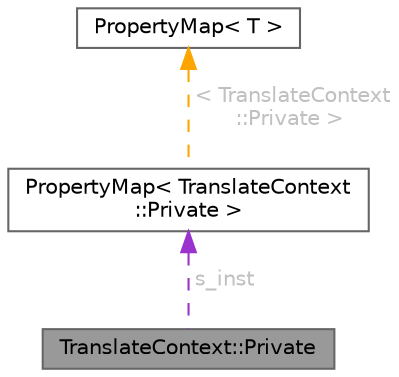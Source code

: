 digraph "TranslateContext::Private"
{
 // INTERACTIVE_SVG=YES
 // LATEX_PDF_SIZE
  bgcolor="transparent";
  edge [fontname=Helvetica,fontsize=10,labelfontname=Helvetica,labelfontsize=10];
  node [fontname=Helvetica,fontsize=10,shape=box,height=0.2,width=0.4];
  Node1 [label="TranslateContext::Private",height=0.2,width=0.4,color="gray40", fillcolor="grey60", style="filled", fontcolor="black",tooltip=" "];
  Node2 -> Node1 [dir="back",color="darkorchid3",style="dashed",tooltip=" ",label=" s_inst",fontcolor="grey" ];
  Node2 [label="PropertyMap\< TranslateContext\l::Private \>",height=0.2,width=0.4,color="gray40", fillcolor="white", style="filled",URL="$d5/dbf/class_property_map.html",tooltip=" "];
  Node3 -> Node2 [dir="back",color="orange",style="dashed",tooltip=" ",label=" \< TranslateContext\l::Private \>",fontcolor="grey" ];
  Node3 [label="PropertyMap\< T \>",height=0.2,width=0.4,color="gray40", fillcolor="white", style="filled",URL="$d5/dbf/class_property_map.html",tooltip="Class representing a mapping of properties and the corresponding getter function."];
}

